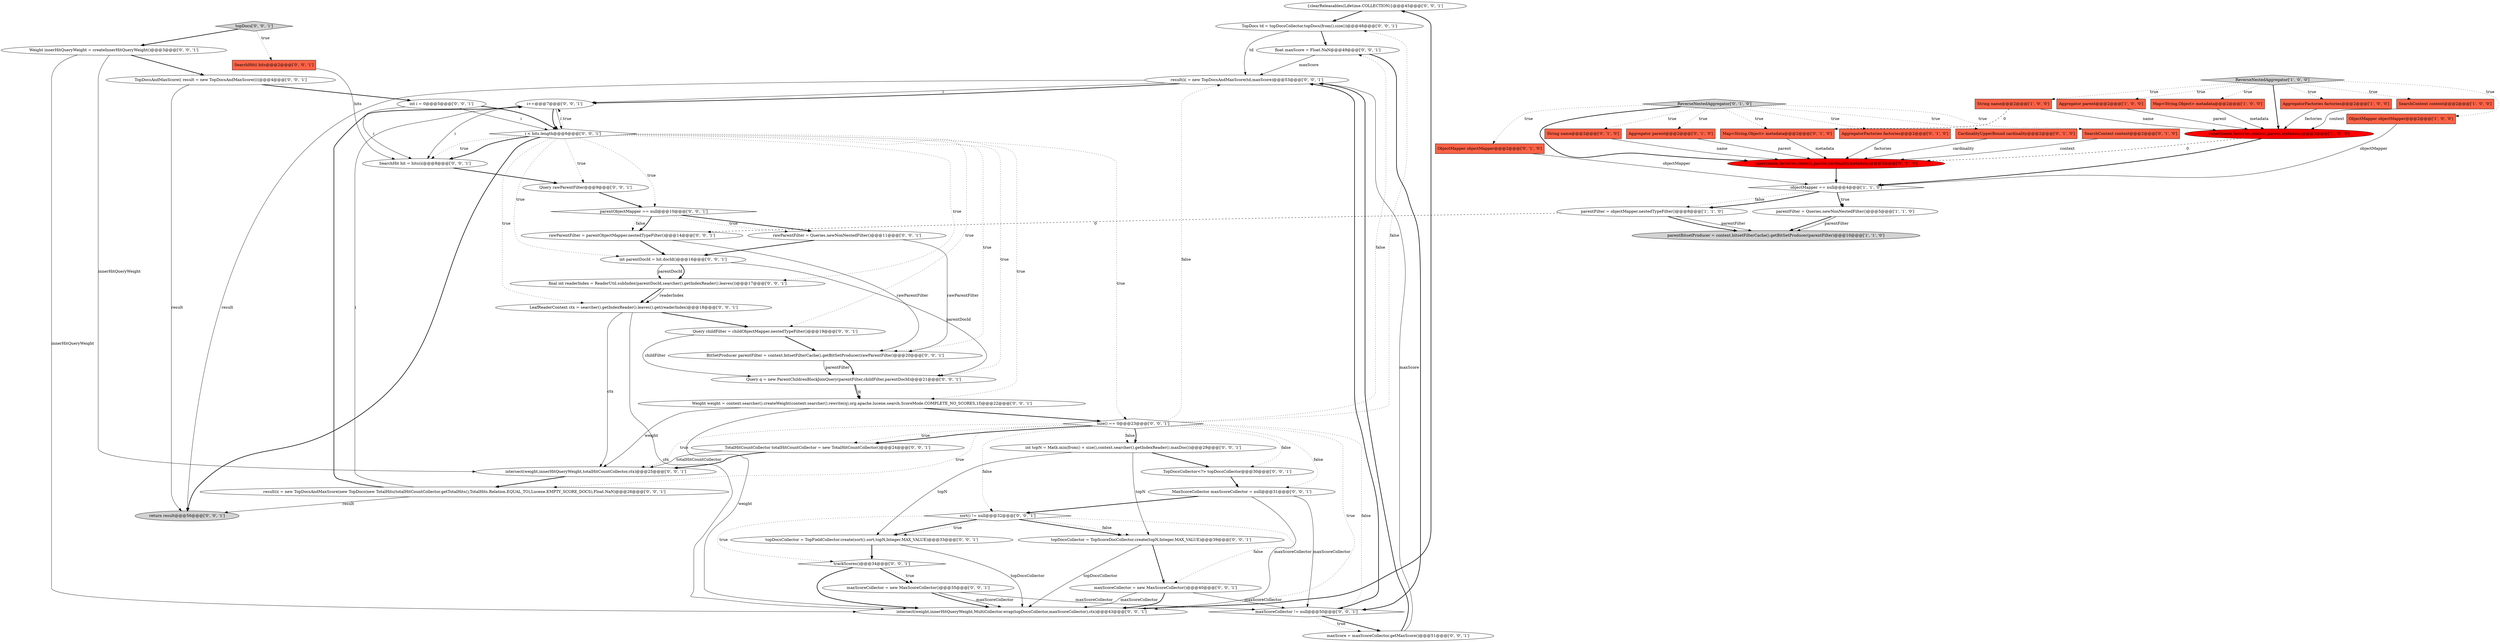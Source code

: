 digraph {
38 [style = filled, label = "{clearReleasables(Lifetime.COLLECTION)}@@@45@@@['0', '0', '1']", fillcolor = white, shape = ellipse image = "AAA0AAABBB3BBB"];
42 [style = filled, label = "BitSetProducer parentFilter = context.bitsetFilterCache().getBitSetProducer(rawParentFilter)@@@20@@@['0', '0', '1']", fillcolor = white, shape = ellipse image = "AAA0AAABBB3BBB"];
7 [style = filled, label = "ReverseNestedAggregator['1', '0', '0']", fillcolor = lightgray, shape = diamond image = "AAA0AAABBB1BBB"];
23 [style = filled, label = "int i = 0@@@5@@@['0', '0', '1']", fillcolor = white, shape = ellipse image = "AAA0AAABBB3BBB"];
56 [style = filled, label = "size() == 0@@@23@@@['0', '0', '1']", fillcolor = white, shape = diamond image = "AAA0AAABBB3BBB"];
8 [style = filled, label = "parentFilter = Queries.newNonNestedFilter()@@@5@@@['1', '1', '0']", fillcolor = white, shape = ellipse image = "AAA0AAABBB1BBB"];
35 [style = filled, label = "MaxScoreCollector maxScoreCollector = null@@@31@@@['0', '0', '1']", fillcolor = white, shape = ellipse image = "AAA0AAABBB3BBB"];
41 [style = filled, label = "sort() != null@@@32@@@['0', '0', '1']", fillcolor = white, shape = diamond image = "AAA0AAABBB3BBB"];
49 [style = filled, label = "Query q = new ParentChildrenBlockJoinQuery(parentFilter,childFilter,parentDocId)@@@21@@@['0', '0', '1']", fillcolor = white, shape = ellipse image = "AAA0AAABBB3BBB"];
43 [style = filled, label = "rawParentFilter = parentObjectMapper.nestedTypeFilter()@@@14@@@['0', '0', '1']", fillcolor = white, shape = ellipse image = "AAA0AAABBB3BBB"];
50 [style = filled, label = "result(i( = new TopDocsAndMaxScore(new TopDocs(new TotalHits(totalHitCountCollector.getTotalHits(),TotalHits.Relation.EQUAL_TO),Lucene.EMPTY_SCORE_DOCS),Float.NaN)@@@26@@@['0', '0', '1']", fillcolor = white, shape = ellipse image = "AAA0AAABBB3BBB"];
59 [style = filled, label = "maxScoreCollector = new MaxScoreCollector()@@@40@@@['0', '0', '1']", fillcolor = white, shape = ellipse image = "AAA0AAABBB3BBB"];
60 [style = filled, label = "trackScores()@@@34@@@['0', '0', '1']", fillcolor = white, shape = diamond image = "AAA0AAABBB3BBB"];
53 [style = filled, label = "float maxScore = Float.NaN@@@49@@@['0', '0', '1']", fillcolor = white, shape = ellipse image = "AAA0AAABBB3BBB"];
52 [style = filled, label = "SearchHit(( hits@@@2@@@['0', '0', '1']", fillcolor = tomato, shape = box image = "AAA0AAABBB3BBB"];
47 [style = filled, label = "parentObjectMapper == null@@@10@@@['0', '0', '1']", fillcolor = white, shape = diamond image = "AAA0AAABBB3BBB"];
5 [style = filled, label = "Map<String,Object> metadata@@@2@@@['1', '0', '0']", fillcolor = tomato, shape = box image = "AAA0AAABBB1BBB"];
33 [style = filled, label = "SearchHit hit = hits(i(@@@8@@@['0', '0', '1']", fillcolor = white, shape = ellipse image = "AAA0AAABBB3BBB"];
25 [style = filled, label = "TotalHitCountCollector totalHitCountCollector = new TotalHitCountCollector()@@@24@@@['0', '0', '1']", fillcolor = white, shape = ellipse image = "AAA0AAABBB3BBB"];
20 [style = filled, label = "Map<String,Object> metadata@@@2@@@['0', '1', '0']", fillcolor = tomato, shape = box image = "AAA1AAABBB2BBB"];
51 [style = filled, label = "return result@@@56@@@['0', '0', '1']", fillcolor = lightgray, shape = ellipse image = "AAA0AAABBB3BBB"];
55 [style = filled, label = "maxScoreCollector = new MaxScoreCollector()@@@35@@@['0', '0', '1']", fillcolor = white, shape = ellipse image = "AAA0AAABBB3BBB"];
57 [style = filled, label = "Weight innerHitQueryWeight = createInnerHitQueryWeight()@@@3@@@['0', '0', '1']", fillcolor = white, shape = ellipse image = "AAA0AAABBB3BBB"];
1 [style = filled, label = "SearchContext context@@@2@@@['1', '0', '0']", fillcolor = tomato, shape = box image = "AAA0AAABBB1BBB"];
22 [style = filled, label = "i < hits.length@@@6@@@['0', '0', '1']", fillcolor = white, shape = diamond image = "AAA0AAABBB3BBB"];
13 [style = filled, label = "super(name,factories,context,parent,cardinality,metadata)@@@3@@@['0', '1', '0']", fillcolor = red, shape = ellipse image = "AAA1AAABBB2BBB"];
19 [style = filled, label = "ReverseNestedAggregator['0', '1', '0']", fillcolor = lightgray, shape = diamond image = "AAA0AAABBB2BBB"];
10 [style = filled, label = "super(name,factories,context,parent,metadata)@@@3@@@['1', '0', '0']", fillcolor = red, shape = ellipse image = "AAA1AAABBB1BBB"];
9 [style = filled, label = "String name@@@2@@@['1', '0', '0']", fillcolor = tomato, shape = box image = "AAA1AAABBB1BBB"];
24 [style = filled, label = "topDocs['0', '0', '1']", fillcolor = lightgray, shape = diamond image = "AAA0AAABBB3BBB"];
34 [style = filled, label = "Query childFilter = childObjectMapper.nestedTypeFilter()@@@19@@@['0', '0', '1']", fillcolor = white, shape = ellipse image = "AAA0AAABBB3BBB"];
0 [style = filled, label = "parentBitsetProducer = context.bitsetFilterCache().getBitSetProducer(parentFilter)@@@10@@@['1', '1', '0']", fillcolor = lightgray, shape = ellipse image = "AAA0AAABBB1BBB"];
18 [style = filled, label = "ObjectMapper objectMapper@@@2@@@['0', '1', '0']", fillcolor = tomato, shape = box image = "AAA0AAABBB2BBB"];
26 [style = filled, label = "Query rawParentFilter@@@9@@@['0', '0', '1']", fillcolor = white, shape = ellipse image = "AAA0AAABBB3BBB"];
4 [style = filled, label = "ObjectMapper objectMapper@@@2@@@['1', '0', '0']", fillcolor = tomato, shape = box image = "AAA0AAABBB1BBB"];
6 [style = filled, label = "AggregatorFactories factories@@@2@@@['1', '0', '0']", fillcolor = tomato, shape = box image = "AAA0AAABBB1BBB"];
16 [style = filled, label = "CardinalityUpperBound cardinality@@@2@@@['0', '1', '0']", fillcolor = tomato, shape = box image = "AAA0AAABBB2BBB"];
30 [style = filled, label = "topDocsCollector = TopScoreDocCollector.create(topN,Integer.MAX_VALUE)@@@39@@@['0', '0', '1']", fillcolor = white, shape = ellipse image = "AAA0AAABBB3BBB"];
36 [style = filled, label = "TopDocs td = topDocsCollector.topDocs(from(),size())@@@48@@@['0', '0', '1']", fillcolor = white, shape = ellipse image = "AAA0AAABBB3BBB"];
31 [style = filled, label = "result(i( = new TopDocsAndMaxScore(td,maxScore)@@@53@@@['0', '0', '1']", fillcolor = white, shape = ellipse image = "AAA0AAABBB3BBB"];
48 [style = filled, label = "TopDocsAndMaxScore(( result = new TopDocsAndMaxScore((((@@@4@@@['0', '0', '1']", fillcolor = white, shape = ellipse image = "AAA0AAABBB3BBB"];
28 [style = filled, label = "topDocsCollector = TopFieldCollector.create(sort().sort,topN,Integer.MAX_VALUE)@@@33@@@['0', '0', '1']", fillcolor = white, shape = ellipse image = "AAA0AAABBB3BBB"];
46 [style = filled, label = "intersect(weight,innerHitQueryWeight,MultiCollector.wrap(topDocsCollector,maxScoreCollector),ctx)@@@43@@@['0', '0', '1']", fillcolor = white, shape = ellipse image = "AAA0AAABBB3BBB"];
45 [style = filled, label = "i++@@@7@@@['0', '0', '1']", fillcolor = white, shape = ellipse image = "AAA0AAABBB3BBB"];
32 [style = filled, label = "maxScore = maxScoreCollector.getMaxScore()@@@51@@@['0', '0', '1']", fillcolor = white, shape = ellipse image = "AAA0AAABBB3BBB"];
37 [style = filled, label = "maxScoreCollector != null@@@50@@@['0', '0', '1']", fillcolor = white, shape = diamond image = "AAA0AAABBB3BBB"];
3 [style = filled, label = "Aggregator parent@@@2@@@['1', '0', '0']", fillcolor = tomato, shape = box image = "AAA0AAABBB1BBB"];
40 [style = filled, label = "rawParentFilter = Queries.newNonNestedFilter()@@@11@@@['0', '0', '1']", fillcolor = white, shape = ellipse image = "AAA0AAABBB3BBB"];
14 [style = filled, label = "String name@@@2@@@['0', '1', '0']", fillcolor = tomato, shape = box image = "AAA0AAABBB2BBB"];
54 [style = filled, label = "final int readerIndex = ReaderUtil.subIndex(parentDocId,searcher().getIndexReader().leaves())@@@17@@@['0', '0', '1']", fillcolor = white, shape = ellipse image = "AAA0AAABBB3BBB"];
29 [style = filled, label = "int topN = Math.min(from() + size(),context.searcher().getIndexReader().maxDoc())@@@29@@@['0', '0', '1']", fillcolor = white, shape = ellipse image = "AAA0AAABBB3BBB"];
27 [style = filled, label = "TopDocsCollector<?> topDocsCollector@@@30@@@['0', '0', '1']", fillcolor = white, shape = ellipse image = "AAA0AAABBB3BBB"];
12 [style = filled, label = "Aggregator parent@@@2@@@['0', '1', '0']", fillcolor = tomato, shape = box image = "AAA0AAABBB2BBB"];
15 [style = filled, label = "AggregatorFactories factories@@@2@@@['0', '1', '0']", fillcolor = tomato, shape = box image = "AAA0AAABBB2BBB"];
44 [style = filled, label = "LeafReaderContext ctx = searcher().getIndexReader().leaves().get(readerIndex)@@@18@@@['0', '0', '1']", fillcolor = white, shape = ellipse image = "AAA0AAABBB3BBB"];
58 [style = filled, label = "int parentDocId = hit.docId()@@@16@@@['0', '0', '1']", fillcolor = white, shape = ellipse image = "AAA0AAABBB3BBB"];
17 [style = filled, label = "SearchContext context@@@2@@@['0', '1', '0']", fillcolor = tomato, shape = box image = "AAA0AAABBB2BBB"];
21 [style = filled, label = "Weight weight = context.searcher().createWeight(context.searcher().rewrite(q),org.apache.lucene.search.ScoreMode.COMPLETE_NO_SCORES,1f)@@@22@@@['0', '0', '1']", fillcolor = white, shape = ellipse image = "AAA0AAABBB3BBB"];
11 [style = filled, label = "parentFilter = objectMapper.nestedTypeFilter()@@@8@@@['1', '1', '0']", fillcolor = white, shape = ellipse image = "AAA0AAABBB1BBB"];
2 [style = filled, label = "objectMapper == null@@@4@@@['1', '1', '0']", fillcolor = white, shape = diamond image = "AAA0AAABBB1BBB"];
39 [style = filled, label = "intersect(weight,innerHitQueryWeight,totalHitCountCollector,ctx)@@@25@@@['0', '0', '1']", fillcolor = white, shape = ellipse image = "AAA0AAABBB3BBB"];
56->29 [style = bold, label=""];
3->10 [style = solid, label="parent"];
35->41 [style = bold, label=""];
36->53 [style = bold, label=""];
24->57 [style = bold, label=""];
58->49 [style = solid, label="parentDocId"];
23->22 [style = solid, label="i"];
47->43 [style = dotted, label="false"];
41->28 [style = bold, label=""];
25->39 [style = solid, label="totalHitCountCollector"];
8->0 [style = bold, label=""];
56->53 [style = dotted, label="false"];
18->2 [style = solid, label="objectMapper"];
42->49 [style = solid, label="parentFilter"];
57->46 [style = solid, label="innerHitQueryWeight"];
23->22 [style = bold, label=""];
21->56 [style = bold, label=""];
22->58 [style = dotted, label="true"];
56->27 [style = dotted, label="false"];
37->31 [style = bold, label=""];
22->42 [style = dotted, label="true"];
45->22 [style = bold, label=""];
40->42 [style = solid, label="rawParentFilter"];
41->59 [style = dotted, label="false"];
35->37 [style = solid, label="maxScoreCollector"];
50->45 [style = bold, label=""];
37->32 [style = bold, label=""];
11->0 [style = solid, label="parentFilter"];
11->43 [style = dashed, label="0"];
2->11 [style = dotted, label="false"];
22->44 [style = dotted, label="true"];
7->1 [style = dotted, label="true"];
22->54 [style = dotted, label="true"];
43->58 [style = bold, label=""];
35->46 [style = solid, label="maxScoreCollector"];
2->8 [style = dotted, label="true"];
39->50 [style = bold, label=""];
9->10 [style = solid, label="name"];
7->6 [style = dotted, label="true"];
22->33 [style = bold, label=""];
44->39 [style = solid, label="ctx"];
46->38 [style = bold, label=""];
19->17 [style = dotted, label="true"];
41->60 [style = dotted, label="true"];
17->13 [style = solid, label="context"];
41->28 [style = dotted, label="true"];
21->39 [style = solid, label="weight"];
26->47 [style = bold, label=""];
22->33 [style = dotted, label="true"];
50->51 [style = solid, label="result"];
47->43 [style = bold, label=""];
34->42 [style = bold, label=""];
56->25 [style = dotted, label="true"];
56->25 [style = bold, label=""];
58->54 [style = bold, label=""];
24->52 [style = dotted, label="true"];
23->33 [style = solid, label="i"];
60->55 [style = bold, label=""];
58->54 [style = solid, label="parentDocId"];
6->10 [style = solid, label="factories"];
48->51 [style = solid, label="result"];
29->27 [style = bold, label=""];
57->39 [style = solid, label="innerHitQueryWeight"];
41->30 [style = bold, label=""];
8->0 [style = solid, label="parentFilter"];
19->13 [style = bold, label=""];
41->30 [style = dotted, label="false"];
54->44 [style = bold, label=""];
34->49 [style = solid, label="childFilter"];
44->34 [style = bold, label=""];
45->22 [style = solid, label="i"];
44->46 [style = solid, label="ctx"];
59->37 [style = solid, label="maxScoreCollector"];
10->2 [style = bold, label=""];
56->35 [style = dotted, label="false"];
32->31 [style = bold, label=""];
55->46 [style = solid, label="maxScoreCollector"];
59->46 [style = bold, label=""];
56->39 [style = dotted, label="true"];
22->21 [style = dotted, label="true"];
30->46 [style = solid, label="topDocsCollector"];
25->39 [style = bold, label=""];
56->50 [style = dotted, label="true"];
52->33 [style = solid, label="hits"];
47->40 [style = bold, label=""];
14->13 [style = solid, label="name"];
50->45 [style = solid, label="i"];
19->18 [style = dotted, label="true"];
19->12 [style = dotted, label="true"];
56->41 [style = dotted, label="false"];
55->37 [style = solid, label="maxScoreCollector"];
1->10 [style = solid, label="context"];
45->33 [style = solid, label="i"];
49->21 [style = solid, label="q"];
19->15 [style = dotted, label="true"];
22->56 [style = dotted, label="true"];
27->35 [style = bold, label=""];
33->26 [style = bold, label=""];
7->5 [style = dotted, label="true"];
53->37 [style = bold, label=""];
22->51 [style = bold, label=""];
48->23 [style = bold, label=""];
20->13 [style = solid, label="metadata"];
37->32 [style = dotted, label="true"];
22->26 [style = dotted, label="true"];
31->51 [style = solid, label="result"];
28->60 [style = bold, label=""];
29->30 [style = solid, label="topN"];
4->2 [style = solid, label="objectMapper"];
56->37 [style = dotted, label="false"];
36->31 [style = solid, label="td"];
56->36 [style = dotted, label="false"];
16->13 [style = solid, label="cardinality"];
29->28 [style = solid, label="topN"];
30->59 [style = bold, label=""];
2->11 [style = bold, label=""];
28->46 [style = solid, label="topDocsCollector"];
13->2 [style = bold, label=""];
22->34 [style = dotted, label="true"];
9->20 [style = dashed, label="0"];
19->14 [style = dotted, label="true"];
7->10 [style = bold, label=""];
15->13 [style = solid, label="factories"];
19->20 [style = dotted, label="true"];
21->46 [style = solid, label="weight"];
22->47 [style = dotted, label="true"];
22->49 [style = dotted, label="true"];
38->36 [style = bold, label=""];
7->9 [style = dotted, label="true"];
56->29 [style = dotted, label="false"];
54->44 [style = solid, label="readerIndex"];
56->31 [style = dotted, label="false"];
59->46 [style = solid, label="maxScoreCollector"];
53->31 [style = solid, label="maxScore"];
10->13 [style = dashed, label="0"];
60->46 [style = bold, label=""];
22->45 [style = dotted, label="true"];
49->21 [style = bold, label=""];
57->48 [style = bold, label=""];
11->0 [style = bold, label=""];
60->55 [style = dotted, label="true"];
55->46 [style = bold, label=""];
7->3 [style = dotted, label="true"];
7->4 [style = dotted, label="true"];
32->31 [style = solid, label="maxScore"];
47->40 [style = dotted, label="true"];
19->16 [style = dotted, label="true"];
56->46 [style = dotted, label="true"];
42->49 [style = bold, label=""];
5->10 [style = solid, label="metadata"];
31->45 [style = solid, label="i"];
31->45 [style = bold, label=""];
43->42 [style = solid, label="rawParentFilter"];
12->13 [style = solid, label="parent"];
2->8 [style = bold, label=""];
40->58 [style = bold, label=""];
}
